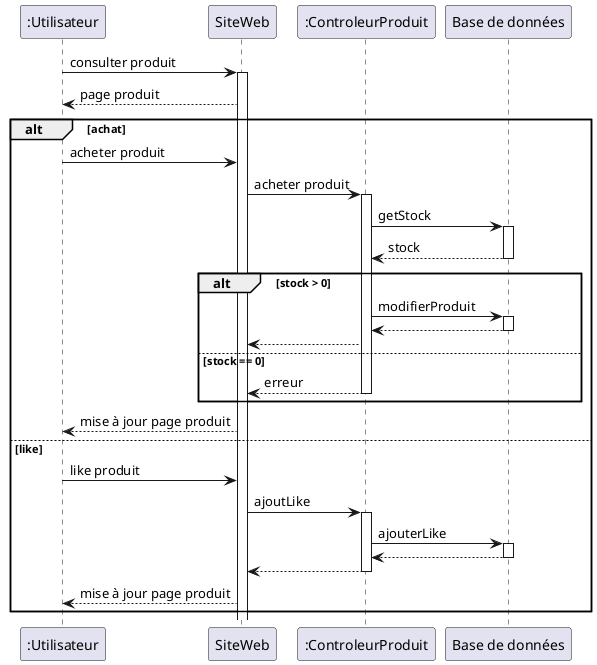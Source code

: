 @startuml Action produit utilisateur

":Utilisateur" -> SiteWeb: consulter produit
activate SiteWeb

SiteWeb --> ":Utilisateur": page produit

alt achat
":Utilisateur" -> SiteWeb: acheter produit
SiteWeb -> ":ControleurProduit": acheter produit
activate ":ControleurProduit"
":ControleurProduit" -> "Base de données" : getStock
activate "Base de données"
return stock
alt stock > 0
":ControleurProduit" -> "Base de données" : modifierProduit
activate "Base de données"
return
":ControleurProduit" --> "SiteWeb"
else stock == 0
return erreur
end

SiteWeb --> ":Utilisateur": mise à jour page produit
else like
":Utilisateur" -> SiteWeb:like produit
SiteWeb -> ":ControleurProduit": ajoutLike
activate ":ControleurProduit"
":ControleurProduit" -> "Base de données" : ajouterLike
activate "Base de données"
return
return
SiteWeb --> ":Utilisateur": mise à jour page produit
end

@enduml
